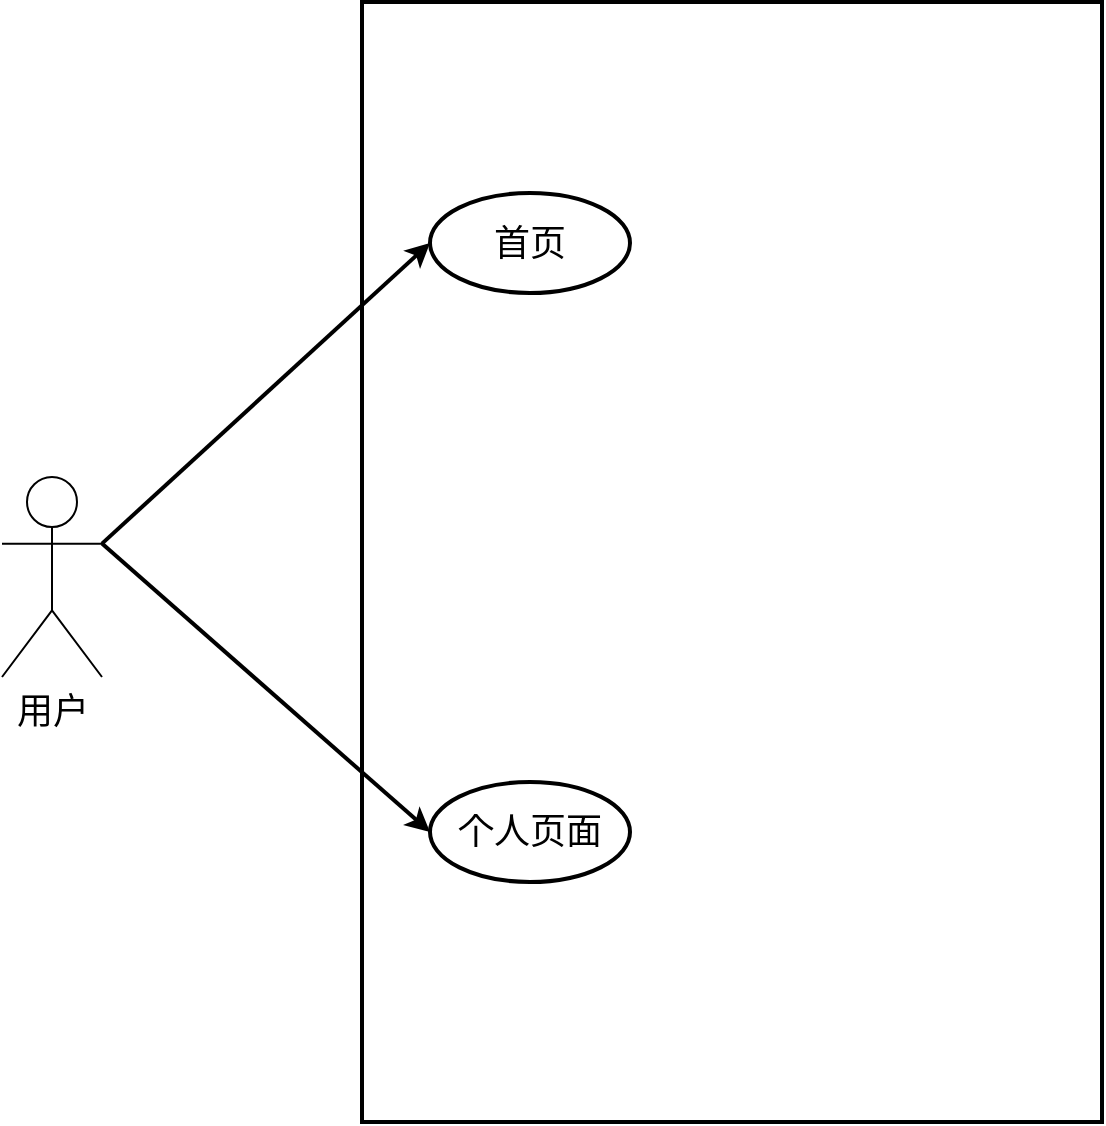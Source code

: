 <mxfile version="24.4.14" type="github">
  <diagram name="第 1 页" id="G_-WLCnUa0WzaMfeG8KN">
    <mxGraphModel dx="1434" dy="1925" grid="1" gridSize="10" guides="1" tooltips="1" connect="1" arrows="1" fold="1" page="1" pageScale="1" pageWidth="827" pageHeight="1169" math="0" shadow="0">
      <root>
        <mxCell id="0" />
        <mxCell id="1" parent="0" />
        <mxCell id="aesuAlMHfipvGWI38JMw-1" value="&lt;font style=&quot;font-size: 18px;&quot;&gt;用户&lt;/font&gt;" style="shape=umlActor;verticalLabelPosition=bottom;verticalAlign=top;html=1;outlineConnect=0;" vertex="1" parent="1">
          <mxGeometry x="100" y="-492.5" width="50" height="100" as="geometry" />
        </mxCell>
        <mxCell id="aesuAlMHfipvGWI38JMw-5" value="" style="rounded=0;whiteSpace=wrap;html=1;strokeWidth=2;" vertex="1" parent="1">
          <mxGeometry x="280" y="-730" width="370" height="560" as="geometry" />
        </mxCell>
        <mxCell id="aesuAlMHfipvGWI38JMw-6" value="&lt;font style=&quot;font-size: 18px;&quot;&gt;首页&lt;/font&gt;" style="ellipse;whiteSpace=wrap;html=1;strokeWidth=2;" vertex="1" parent="1">
          <mxGeometry x="314" y="-634.5" width="100" height="50" as="geometry" />
        </mxCell>
        <mxCell id="aesuAlMHfipvGWI38JMw-8" value="&lt;span style=&quot;font-size: 18px;&quot;&gt;个人页面&lt;/span&gt;" style="ellipse;whiteSpace=wrap;html=1;strokeWidth=2;" vertex="1" parent="1">
          <mxGeometry x="314" y="-340" width="100" height="50" as="geometry" />
        </mxCell>
        <mxCell id="aesuAlMHfipvGWI38JMw-11" style="rounded=0;orthogonalLoop=1;jettySize=auto;html=1;entryX=0;entryY=0.5;entryDx=0;entryDy=0;strokeWidth=2;exitX=1;exitY=0.333;exitDx=0;exitDy=0;exitPerimeter=0;" edge="1" parent="1" source="aesuAlMHfipvGWI38JMw-1" target="aesuAlMHfipvGWI38JMw-6">
          <mxGeometry relative="1" as="geometry">
            <mxPoint x="160" y="-530" as="sourcePoint" />
          </mxGeometry>
        </mxCell>
        <mxCell id="aesuAlMHfipvGWI38JMw-12" style="rounded=0;orthogonalLoop=1;jettySize=auto;html=1;entryX=0;entryY=0.5;entryDx=0;entryDy=0;strokeWidth=2;exitX=1;exitY=0.333;exitDx=0;exitDy=0;exitPerimeter=0;" edge="1" parent="1" source="aesuAlMHfipvGWI38JMw-1" target="aesuAlMHfipvGWI38JMw-8">
          <mxGeometry relative="1" as="geometry">
            <mxPoint x="160" y="-455" as="sourcePoint" />
            <mxPoint x="324" y="-599" as="targetPoint" />
          </mxGeometry>
        </mxCell>
      </root>
    </mxGraphModel>
  </diagram>
</mxfile>
